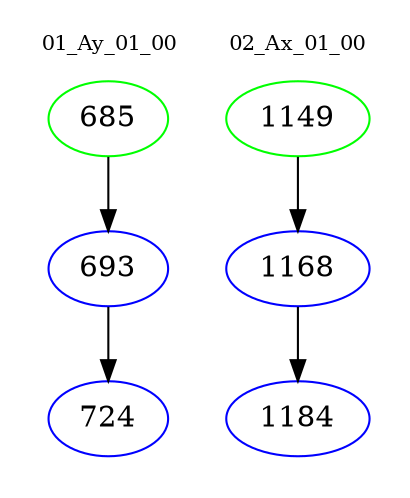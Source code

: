 digraph{
subgraph cluster_0 {
color = white
label = "01_Ay_01_00";
fontsize=10;
T0_685 [label="685", color="green"]
T0_685 -> T0_693 [color="black"]
T0_693 [label="693", color="blue"]
T0_693 -> T0_724 [color="black"]
T0_724 [label="724", color="blue"]
}
subgraph cluster_1 {
color = white
label = "02_Ax_01_00";
fontsize=10;
T1_1149 [label="1149", color="green"]
T1_1149 -> T1_1168 [color="black"]
T1_1168 [label="1168", color="blue"]
T1_1168 -> T1_1184 [color="black"]
T1_1184 [label="1184", color="blue"]
}
}
